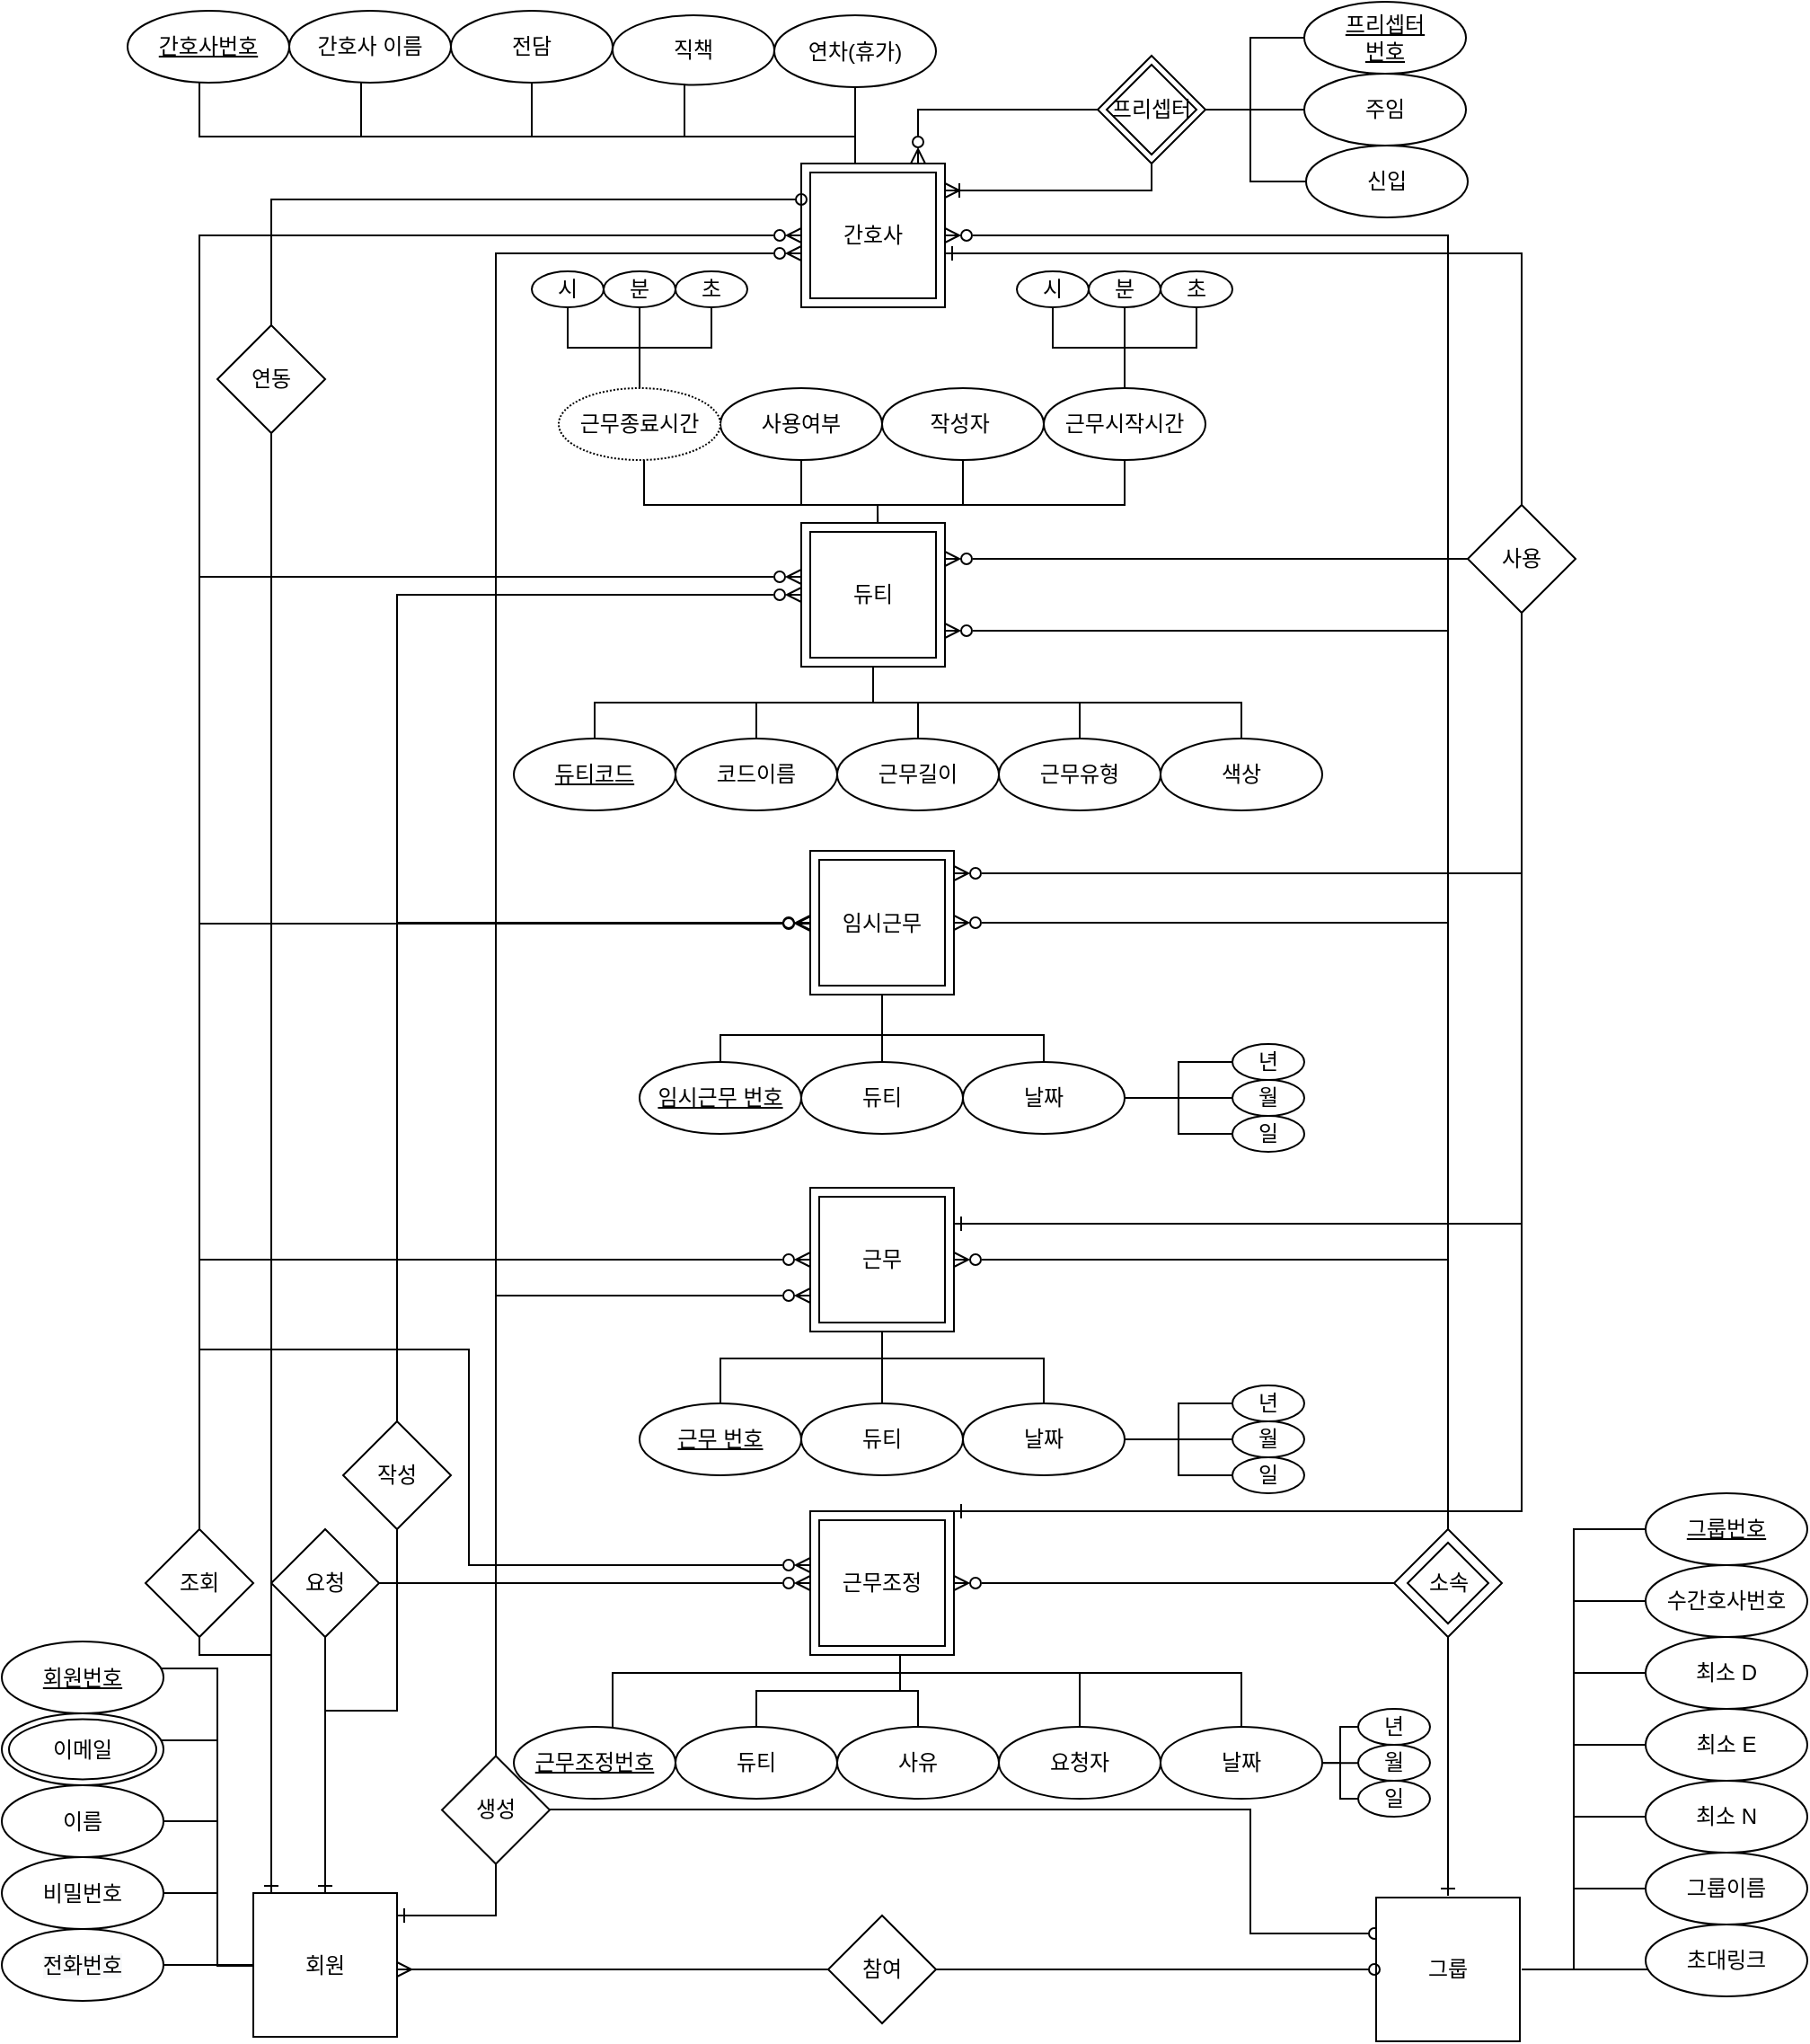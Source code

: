<mxfile version="17.5.0" type="github">
  <diagram id="4EpchtD3IDfHmD8kFyGa" name="Page-1">
    <mxGraphModel dx="3367" dy="957" grid="0" gridSize="10" guides="1" tooltips="1" connect="1" arrows="1" fold="1" page="0" pageScale="1" pageWidth="827" pageHeight="1169" math="0" shadow="0">
      <root>
        <mxCell id="0" />
        <mxCell id="1" parent="0" />
        <mxCell id="8fKw8b_0YmTUgYmf6SGM-448" style="edgeStyle=orthogonalEdgeStyle;rounded=0;orthogonalLoop=1;jettySize=auto;html=1;startArrow=ERmany;startFill=0;endArrow=none;endFill=0;" parent="1" source="8fKw8b_0YmTUgYmf6SGM-443" target="8fKw8b_0YmTUgYmf6SGM-446" edge="1">
          <mxGeometry relative="1" as="geometry">
            <Array as="points">
              <mxPoint x="-1755" y="765" />
              <mxPoint x="-1755" y="765" />
            </Array>
          </mxGeometry>
        </mxCell>
        <mxCell id="8fKw8b_0YmTUgYmf6SGM-471" style="edgeStyle=orthogonalEdgeStyle;rounded=0;orthogonalLoop=1;jettySize=auto;html=1;startArrow=ERone;startFill=0;endArrow=none;endFill=0;" parent="1" source="8fKw8b_0YmTUgYmf6SGM-443" target="8fKw8b_0YmTUgYmf6SGM-470" edge="1">
          <mxGeometry relative="1" as="geometry">
            <Array as="points">
              <mxPoint x="-1835" y="735" />
            </Array>
          </mxGeometry>
        </mxCell>
        <mxCell id="8fKw8b_0YmTUgYmf6SGM-474" style="edgeStyle=orthogonalEdgeStyle;rounded=0;orthogonalLoop=1;jettySize=auto;html=1;startArrow=ERone;startFill=0;endArrow=none;endFill=0;" parent="1" source="8fKw8b_0YmTUgYmf6SGM-443" target="8fKw8b_0YmTUgYmf6SGM-473" edge="1">
          <mxGeometry relative="1" as="geometry">
            <mxPoint x="-1920" y="577.5" as="targetPoint" />
            <Array as="points" />
          </mxGeometry>
        </mxCell>
        <mxCell id="lUKdzlRTJb9LwowAkQrS-51" style="edgeStyle=orthogonalEdgeStyle;rounded=0;orthogonalLoop=1;jettySize=auto;html=1;startArrow=ERone;startFill=0;endArrow=none;endFill=0;" parent="1" source="8fKw8b_0YmTUgYmf6SGM-443" target="lUKdzlRTJb9LwowAkQrS-52" edge="1">
          <mxGeometry relative="1" as="geometry">
            <mxPoint x="-1950" y="-204.857" as="targetPoint" />
            <Array as="points">
              <mxPoint x="-1960" y="-80" />
            </Array>
          </mxGeometry>
        </mxCell>
        <mxCell id="ZpLJ7dDokhhiZ4Q-hTu--1" style="edgeStyle=orthogonalEdgeStyle;rounded=0;orthogonalLoop=1;jettySize=auto;html=1;endArrow=none;endFill=0;startArrow=ERone;startFill=0;" parent="1" source="8fKw8b_0YmTUgYmf6SGM-443" target="ZpLJ7dDokhhiZ4Q-hTu--2" edge="1">
          <mxGeometry relative="1" as="geometry">
            <mxPoint x="-1850" y="420" as="targetPoint" />
            <Array as="points">
              <mxPoint x="-1960" y="590" />
              <mxPoint x="-2000" y="590" />
            </Array>
          </mxGeometry>
        </mxCell>
        <mxCell id="8fKw8b_0YmTUgYmf6SGM-443" value="회원" style="whiteSpace=wrap;html=1;aspect=fixed;" parent="1" vertex="1">
          <mxGeometry x="-1970" y="722.5" width="80" height="80" as="geometry" />
        </mxCell>
        <mxCell id="8fKw8b_0YmTUgYmf6SGM-481" style="edgeStyle=orthogonalEdgeStyle;rounded=0;orthogonalLoop=1;jettySize=auto;html=1;startArrow=oval;startFill=0;endArrow=none;endFill=0;" parent="1" source="8fKw8b_0YmTUgYmf6SGM-444" target="8fKw8b_0YmTUgYmf6SGM-470" edge="1">
          <mxGeometry relative="1" as="geometry">
            <Array as="points">
              <mxPoint x="-1415" y="745" />
              <mxPoint x="-1415" y="676" />
            </Array>
          </mxGeometry>
        </mxCell>
        <mxCell id="8fKw8b_0YmTUgYmf6SGM-444" value="그룹" style="whiteSpace=wrap;html=1;aspect=fixed;perimeterSpacing=1;gradientColor=none;" parent="1" vertex="1">
          <mxGeometry x="-1345" y="725" width="80" height="80" as="geometry" />
        </mxCell>
        <mxCell id="8fKw8b_0YmTUgYmf6SGM-450" style="edgeStyle=orthogonalEdgeStyle;rounded=0;orthogonalLoop=1;jettySize=auto;html=1;startArrow=none;startFill=0;endArrow=oval;endFill=0;" parent="1" source="8fKw8b_0YmTUgYmf6SGM-446" target="8fKw8b_0YmTUgYmf6SGM-444" edge="1">
          <mxGeometry relative="1" as="geometry" />
        </mxCell>
        <mxCell id="8fKw8b_0YmTUgYmf6SGM-446" value="참여" style="rhombus;whiteSpace=wrap;html=1;" parent="1" vertex="1">
          <mxGeometry x="-1650" y="735" width="60" height="60" as="geometry" />
        </mxCell>
        <mxCell id="8fKw8b_0YmTUgYmf6SGM-462" style="edgeStyle=orthogonalEdgeStyle;rounded=0;orthogonalLoop=1;jettySize=auto;html=1;startArrow=none;startFill=0;endArrow=ERone;endFill=0;" parent="1" source="8fKw8b_0YmTUgYmf6SGM-451" target="8fKw8b_0YmTUgYmf6SGM-444" edge="1">
          <mxGeometry relative="1" as="geometry" />
        </mxCell>
        <mxCell id="8fKw8b_0YmTUgYmf6SGM-451" value="" style="rhombus;whiteSpace=wrap;html=1;" parent="1" vertex="1">
          <mxGeometry x="-1335" y="520" width="60" height="60" as="geometry" />
        </mxCell>
        <mxCell id="8fKw8b_0YmTUgYmf6SGM-457" style="edgeStyle=orthogonalEdgeStyle;rounded=0;orthogonalLoop=1;jettySize=auto;html=1;startArrow=ERzeroToMany;startFill=0;endArrow=none;endFill=0;" parent="1" source="8fKw8b_0YmTUgYmf6SGM-452" target="8fKw8b_0YmTUgYmf6SGM-451" edge="1">
          <mxGeometry relative="1" as="geometry">
            <mxPoint x="-1405.053" y="500.023" as="targetPoint" />
          </mxGeometry>
        </mxCell>
        <mxCell id="8fKw8b_0YmTUgYmf6SGM-480" style="edgeStyle=orthogonalEdgeStyle;rounded=0;orthogonalLoop=1;jettySize=auto;html=1;startArrow=ERzeroToMany;startFill=0;endArrow=none;endFill=0;" parent="1" source="8fKw8b_0YmTUgYmf6SGM-452" target="8fKw8b_0YmTUgYmf6SGM-463" edge="1">
          <mxGeometry relative="1" as="geometry" />
        </mxCell>
        <mxCell id="8fKw8b_0YmTUgYmf6SGM-541" style="edgeStyle=orthogonalEdgeStyle;rounded=0;orthogonalLoop=1;jettySize=auto;html=1;startArrow=none;startFill=0;endArrow=none;endFill=0;" parent="1" source="8fKw8b_0YmTUgYmf6SGM-452" target="8fKw8b_0YmTUgYmf6SGM-529" edge="1">
          <mxGeometry relative="1" as="geometry">
            <Array as="points">
              <mxPoint x="-1620" y="245" />
              <mxPoint x="-1710" y="245" />
            </Array>
          </mxGeometry>
        </mxCell>
        <mxCell id="8fKw8b_0YmTUgYmf6SGM-542" style="edgeStyle=orthogonalEdgeStyle;rounded=0;orthogonalLoop=1;jettySize=auto;html=1;startArrow=none;startFill=0;endArrow=none;endFill=0;" parent="1" source="8fKw8b_0YmTUgYmf6SGM-452" target="8fKw8b_0YmTUgYmf6SGM-533" edge="1">
          <mxGeometry relative="1" as="geometry">
            <Array as="points">
              <mxPoint x="-1620" y="245" />
              <mxPoint x="-1530" y="245" />
            </Array>
          </mxGeometry>
        </mxCell>
        <mxCell id="8fKw8b_0YmTUgYmf6SGM-452" value="" style="whiteSpace=wrap;html=1;aspect=fixed;perimeterSpacing=0;" parent="1" vertex="1">
          <mxGeometry x="-1660" y="142.5" width="80" height="80" as="geometry" />
        </mxCell>
        <mxCell id="8fKw8b_0YmTUgYmf6SGM-458" style="edgeStyle=orthogonalEdgeStyle;rounded=0;orthogonalLoop=1;jettySize=auto;html=1;startArrow=ERzeroToMany;startFill=0;endArrow=none;endFill=0;" parent="1" source="8fKw8b_0YmTUgYmf6SGM-453" target="8fKw8b_0YmTUgYmf6SGM-451" edge="1">
          <mxGeometry relative="1" as="geometry">
            <mxPoint x="-1405.053" y="500.023" as="targetPoint" />
          </mxGeometry>
        </mxCell>
        <mxCell id="8fKw8b_0YmTUgYmf6SGM-479" style="edgeStyle=orthogonalEdgeStyle;rounded=0;orthogonalLoop=1;jettySize=auto;html=1;startArrow=ERzeroToMany;startFill=0;endArrow=none;endFill=0;" parent="1" source="8fKw8b_0YmTUgYmf6SGM-453" target="8fKw8b_0YmTUgYmf6SGM-470" edge="1">
          <mxGeometry relative="1" as="geometry">
            <Array as="points">
              <mxPoint x="-1835" y="390" />
            </Array>
          </mxGeometry>
        </mxCell>
        <mxCell id="8fKw8b_0YmTUgYmf6SGM-527" style="edgeStyle=orthogonalEdgeStyle;rounded=0;orthogonalLoop=1;jettySize=auto;html=1;startArrow=none;startFill=0;endArrow=none;endFill=0;" parent="1" source="8fKw8b_0YmTUgYmf6SGM-453" target="8fKw8b_0YmTUgYmf6SGM-517" edge="1">
          <mxGeometry relative="1" as="geometry">
            <Array as="points">
              <mxPoint x="-1620" y="425" />
              <mxPoint x="-1710" y="425" />
            </Array>
          </mxGeometry>
        </mxCell>
        <mxCell id="8fKw8b_0YmTUgYmf6SGM-528" style="edgeStyle=orthogonalEdgeStyle;rounded=0;orthogonalLoop=1;jettySize=auto;html=1;startArrow=none;startFill=0;endArrow=none;endFill=0;" parent="1" source="8fKw8b_0YmTUgYmf6SGM-453" target="8fKw8b_0YmTUgYmf6SGM-522" edge="1">
          <mxGeometry relative="1" as="geometry">
            <Array as="points">
              <mxPoint x="-1620" y="425" />
              <mxPoint x="-1530" y="425" />
            </Array>
          </mxGeometry>
        </mxCell>
        <mxCell id="8fKw8b_0YmTUgYmf6SGM-453" value="" style="whiteSpace=wrap;html=1;aspect=fixed;" parent="1" vertex="1">
          <mxGeometry x="-1660" y="330" width="80" height="80" as="geometry" />
        </mxCell>
        <mxCell id="8fKw8b_0YmTUgYmf6SGM-476" style="edgeStyle=orthogonalEdgeStyle;rounded=0;orthogonalLoop=1;jettySize=auto;html=1;startArrow=ERzeroToMany;startFill=0;endArrow=none;endFill=0;" parent="1" source="8fKw8b_0YmTUgYmf6SGM-636" target="8fKw8b_0YmTUgYmf6SGM-463" edge="1">
          <mxGeometry relative="1" as="geometry">
            <mxPoint x="-1660" as="sourcePoint" />
            <Array as="points">
              <mxPoint x="-1890" />
            </Array>
          </mxGeometry>
        </mxCell>
        <mxCell id="8fKw8b_0YmTUgYmf6SGM-460" style="edgeStyle=orthogonalEdgeStyle;rounded=0;orthogonalLoop=1;jettySize=auto;html=1;startArrow=ERzeroToMany;startFill=0;endArrow=none;endFill=0;" parent="1" source="8fKw8b_0YmTUgYmf6SGM-623" target="8fKw8b_0YmTUgYmf6SGM-451" edge="1">
          <mxGeometry relative="1" as="geometry">
            <mxPoint x="-1580" y="550" as="sourcePoint" />
            <Array as="points">
              <mxPoint x="-1525" y="550" />
              <mxPoint x="-1525" y="550" />
            </Array>
          </mxGeometry>
        </mxCell>
        <mxCell id="8fKw8b_0YmTUgYmf6SGM-464" style="edgeStyle=orthogonalEdgeStyle;rounded=0;orthogonalLoop=1;jettySize=auto;html=1;startArrow=ERzeroToMany;startFill=0;endArrow=none;endFill=0;" parent="1" source="8fKw8b_0YmTUgYmf6SGM-623" target="8fKw8b_0YmTUgYmf6SGM-473" edge="1">
          <mxGeometry relative="1" as="geometry">
            <mxPoint x="-1660" y="550" as="sourcePoint" />
            <Array as="points" />
          </mxGeometry>
        </mxCell>
        <mxCell id="8fKw8b_0YmTUgYmf6SGM-461" style="edgeStyle=orthogonalEdgeStyle;rounded=0;orthogonalLoop=1;jettySize=auto;html=1;startArrow=ERzeroToMany;startFill=0;endArrow=none;endFill=0;" parent="1" source="8fKw8b_0YmTUgYmf6SGM-612" target="8fKw8b_0YmTUgYmf6SGM-451" edge="1">
          <mxGeometry relative="1" as="geometry">
            <mxPoint x="-1585" y="-185" as="sourcePoint" />
            <mxPoint x="-1405.053" y="500.023" as="targetPoint" />
          </mxGeometry>
        </mxCell>
        <mxCell id="8fKw8b_0YmTUgYmf6SGM-472" style="edgeStyle=orthogonalEdgeStyle;rounded=0;orthogonalLoop=1;jettySize=auto;html=1;startArrow=ERzeroToMany;startFill=0;endArrow=none;endFill=0;" parent="1" source="8fKw8b_0YmTUgYmf6SGM-612" target="8fKw8b_0YmTUgYmf6SGM-470" edge="1">
          <mxGeometry relative="1" as="geometry">
            <mxPoint x="-1665" y="-185" as="sourcePoint" />
            <Array as="points">
              <mxPoint x="-1835" y="-190" />
            </Array>
          </mxGeometry>
        </mxCell>
        <mxCell id="8fKw8b_0YmTUgYmf6SGM-465" style="edgeStyle=orthogonalEdgeStyle;rounded=0;orthogonalLoop=1;jettySize=auto;html=1;startArrow=none;startFill=0;endArrow=ERone;endFill=0;" parent="1" source="8fKw8b_0YmTUgYmf6SGM-463" target="8fKw8b_0YmTUgYmf6SGM-443" edge="1">
          <mxGeometry relative="1" as="geometry">
            <Array as="points">
              <mxPoint x="-1890" y="621" />
              <mxPoint x="-1930" y="621" />
            </Array>
          </mxGeometry>
        </mxCell>
        <mxCell id="8fKw8b_0YmTUgYmf6SGM-463" value="작성" style="rhombus;whiteSpace=wrap;html=1;" parent="1" vertex="1">
          <mxGeometry x="-1920" y="460" width="60" height="60" as="geometry" />
        </mxCell>
        <mxCell id="8fKw8b_0YmTUgYmf6SGM-470" value="생성" style="rhombus;whiteSpace=wrap;html=1;" parent="1" vertex="1">
          <mxGeometry x="-1865" y="646.25" width="60" height="60" as="geometry" />
        </mxCell>
        <mxCell id="8fKw8b_0YmTUgYmf6SGM-473" value="요청" style="rhombus;whiteSpace=wrap;html=1;" parent="1" vertex="1">
          <mxGeometry x="-1960" y="520" width="60" height="60" as="geometry" />
        </mxCell>
        <mxCell id="8fKw8b_0YmTUgYmf6SGM-489" style="edgeStyle=orthogonalEdgeStyle;rounded=0;orthogonalLoop=1;jettySize=auto;html=1;startArrow=none;startFill=0;endArrow=none;endFill=0;" parent="1" source="8fKw8b_0YmTUgYmf6SGM-482" target="8fKw8b_0YmTUgYmf6SGM-444" edge="1">
          <mxGeometry relative="1" as="geometry">
            <Array as="points">
              <mxPoint x="-1235" y="520" />
              <mxPoint x="-1235" y="765" />
            </Array>
          </mxGeometry>
        </mxCell>
        <mxCell id="8fKw8b_0YmTUgYmf6SGM-482" value="&lt;u&gt;그룹번호&lt;/u&gt;" style="ellipse;whiteSpace=wrap;html=1;" parent="1" vertex="1">
          <mxGeometry x="-1195" y="500" width="90" height="40" as="geometry" />
        </mxCell>
        <mxCell id="8fKw8b_0YmTUgYmf6SGM-490" style="edgeStyle=orthogonalEdgeStyle;rounded=0;orthogonalLoop=1;jettySize=auto;html=1;startArrow=none;startFill=0;endArrow=none;endFill=0;" parent="1" source="8fKw8b_0YmTUgYmf6SGM-483" target="8fKw8b_0YmTUgYmf6SGM-444" edge="1">
          <mxGeometry relative="1" as="geometry">
            <Array as="points">
              <mxPoint x="-1235" y="560" />
              <mxPoint x="-1235" y="765" />
            </Array>
          </mxGeometry>
        </mxCell>
        <mxCell id="8fKw8b_0YmTUgYmf6SGM-483" value="수간호사번호" style="ellipse;whiteSpace=wrap;html=1;" parent="1" vertex="1">
          <mxGeometry x="-1195" y="540" width="90" height="40" as="geometry" />
        </mxCell>
        <mxCell id="8fKw8b_0YmTUgYmf6SGM-491" style="edgeStyle=orthogonalEdgeStyle;rounded=0;orthogonalLoop=1;jettySize=auto;html=1;startArrow=none;startFill=0;endArrow=none;endFill=0;" parent="1" source="8fKw8b_0YmTUgYmf6SGM-484" target="8fKw8b_0YmTUgYmf6SGM-444" edge="1">
          <mxGeometry relative="1" as="geometry">
            <Array as="points">
              <mxPoint x="-1235" y="600" />
              <mxPoint x="-1235" y="765" />
            </Array>
          </mxGeometry>
        </mxCell>
        <mxCell id="8fKw8b_0YmTUgYmf6SGM-484" value="최소 D" style="ellipse;whiteSpace=wrap;html=1;" parent="1" vertex="1">
          <mxGeometry x="-1195" y="580" width="90" height="40" as="geometry" />
        </mxCell>
        <mxCell id="8fKw8b_0YmTUgYmf6SGM-492" style="edgeStyle=orthogonalEdgeStyle;rounded=0;orthogonalLoop=1;jettySize=auto;html=1;startArrow=none;startFill=0;endArrow=none;endFill=0;" parent="1" source="8fKw8b_0YmTUgYmf6SGM-485" target="8fKw8b_0YmTUgYmf6SGM-444" edge="1">
          <mxGeometry relative="1" as="geometry">
            <Array as="points">
              <mxPoint x="-1235" y="640" />
              <mxPoint x="-1235" y="765" />
            </Array>
          </mxGeometry>
        </mxCell>
        <mxCell id="8fKw8b_0YmTUgYmf6SGM-485" value="최소 E" style="ellipse;whiteSpace=wrap;html=1;" parent="1" vertex="1">
          <mxGeometry x="-1195" y="620" width="90" height="40" as="geometry" />
        </mxCell>
        <mxCell id="8fKw8b_0YmTUgYmf6SGM-493" style="edgeStyle=orthogonalEdgeStyle;rounded=0;orthogonalLoop=1;jettySize=auto;html=1;startArrow=none;startFill=0;endArrow=none;endFill=0;" parent="1" source="8fKw8b_0YmTUgYmf6SGM-486" target="8fKw8b_0YmTUgYmf6SGM-444" edge="1">
          <mxGeometry relative="1" as="geometry">
            <Array as="points">
              <mxPoint x="-1235" y="680" />
              <mxPoint x="-1235" y="765" />
            </Array>
          </mxGeometry>
        </mxCell>
        <mxCell id="8fKw8b_0YmTUgYmf6SGM-486" value="최소 N" style="ellipse;whiteSpace=wrap;html=1;" parent="1" vertex="1">
          <mxGeometry x="-1195" y="660" width="90" height="40" as="geometry" />
        </mxCell>
        <mxCell id="8fKw8b_0YmTUgYmf6SGM-494" style="edgeStyle=orthogonalEdgeStyle;rounded=0;orthogonalLoop=1;jettySize=auto;html=1;startArrow=none;startFill=0;endArrow=none;endFill=0;" parent="1" source="8fKw8b_0YmTUgYmf6SGM-487" target="8fKw8b_0YmTUgYmf6SGM-444" edge="1">
          <mxGeometry relative="1" as="geometry">
            <Array as="points">
              <mxPoint x="-1235" y="720" />
              <mxPoint x="-1235" y="765" />
            </Array>
          </mxGeometry>
        </mxCell>
        <mxCell id="8fKw8b_0YmTUgYmf6SGM-487" value="그룹이름" style="ellipse;whiteSpace=wrap;html=1;" parent="1" vertex="1">
          <mxGeometry x="-1195" y="700" width="90" height="40" as="geometry" />
        </mxCell>
        <mxCell id="8fKw8b_0YmTUgYmf6SGM-495" style="edgeStyle=orthogonalEdgeStyle;rounded=0;orthogonalLoop=1;jettySize=auto;html=1;startArrow=none;startFill=0;endArrow=none;endFill=0;" parent="1" source="8fKw8b_0YmTUgYmf6SGM-488" target="8fKw8b_0YmTUgYmf6SGM-444" edge="1">
          <mxGeometry relative="1" as="geometry">
            <mxPoint x="-1305" y="805" as="targetPoint" />
            <Array as="points">
              <mxPoint x="-1205" y="765" />
              <mxPoint x="-1205" y="765" />
            </Array>
          </mxGeometry>
        </mxCell>
        <mxCell id="8fKw8b_0YmTUgYmf6SGM-488" value="초대링크" style="ellipse;whiteSpace=wrap;html=1;" parent="1" vertex="1">
          <mxGeometry x="-1195" y="740" width="90" height="40" as="geometry" />
        </mxCell>
        <mxCell id="8fKw8b_0YmTUgYmf6SGM-505" style="edgeStyle=orthogonalEdgeStyle;rounded=0;orthogonalLoop=1;jettySize=auto;html=1;startArrow=none;startFill=0;endArrow=none;endFill=0;" parent="1" source="8fKw8b_0YmTUgYmf6SGM-496" target="8fKw8b_0YmTUgYmf6SGM-443" edge="1">
          <mxGeometry relative="1" as="geometry">
            <Array as="points">
              <mxPoint x="-1990" y="723" />
              <mxPoint x="-1990" y="763" />
            </Array>
          </mxGeometry>
        </mxCell>
        <mxCell id="8fKw8b_0YmTUgYmf6SGM-496" value="비밀번호" style="ellipse;whiteSpace=wrap;html=1;" parent="1" vertex="1">
          <mxGeometry x="-2110" y="702.5" width="90" height="40" as="geometry" />
        </mxCell>
        <mxCell id="8fKw8b_0YmTUgYmf6SGM-506" style="edgeStyle=orthogonalEdgeStyle;rounded=0;orthogonalLoop=1;jettySize=auto;html=1;startArrow=none;startFill=0;endArrow=none;endFill=0;" parent="1" source="8fKw8b_0YmTUgYmf6SGM-497" target="8fKw8b_0YmTUgYmf6SGM-443" edge="1">
          <mxGeometry relative="1" as="geometry" />
        </mxCell>
        <mxCell id="8fKw8b_0YmTUgYmf6SGM-497" value="&#xa;&#xa;&lt;span style=&quot;color: rgb(0, 0, 0); font-family: helvetica; font-size: 12px; font-style: normal; font-weight: 400; letter-spacing: normal; text-align: center; text-indent: 0px; text-transform: none; word-spacing: 0px; background-color: rgb(248, 249, 250); display: inline; float: none;&quot;&gt;전화번호&lt;/span&gt;&#xa;&#xa;" style="ellipse;whiteSpace=wrap;html=1;perimeterSpacing=0;" parent="1" vertex="1">
          <mxGeometry x="-2110" y="742.5" width="90" height="40" as="geometry" />
        </mxCell>
        <mxCell id="8fKw8b_0YmTUgYmf6SGM-503" style="edgeStyle=orthogonalEdgeStyle;rounded=0;orthogonalLoop=1;jettySize=auto;html=1;startArrow=none;startFill=0;endArrow=none;endFill=0;" parent="1" source="8fKw8b_0YmTUgYmf6SGM-498" target="8fKw8b_0YmTUgYmf6SGM-443" edge="1">
          <mxGeometry relative="1" as="geometry">
            <Array as="points">
              <mxPoint x="-1990" y="637.5" />
              <mxPoint x="-1990" y="762.5" />
            </Array>
          </mxGeometry>
        </mxCell>
        <mxCell id="8fKw8b_0YmTUgYmf6SGM-498" value="" style="ellipse;whiteSpace=wrap;html=1;" parent="1" vertex="1">
          <mxGeometry x="-2110" y="622.5" width="90" height="40" as="geometry" />
        </mxCell>
        <mxCell id="8fKw8b_0YmTUgYmf6SGM-673" style="edgeStyle=orthogonalEdgeStyle;rounded=0;orthogonalLoop=1;jettySize=auto;html=1;startArrow=none;startFill=0;endArrow=none;endFill=0;" parent="1" source="8fKw8b_0YmTUgYmf6SGM-499" target="8fKw8b_0YmTUgYmf6SGM-443" edge="1">
          <mxGeometry relative="1" as="geometry">
            <Array as="points">
              <mxPoint x="-1990" y="682.5" />
              <mxPoint x="-1990" y="762.5" />
            </Array>
          </mxGeometry>
        </mxCell>
        <mxCell id="8fKw8b_0YmTUgYmf6SGM-499" value="이름" style="ellipse;whiteSpace=wrap;html=1;" parent="1" vertex="1">
          <mxGeometry x="-2110" y="662.5" width="90" height="40" as="geometry" />
        </mxCell>
        <mxCell id="8fKw8b_0YmTUgYmf6SGM-504" style="edgeStyle=orthogonalEdgeStyle;rounded=0;orthogonalLoop=1;jettySize=auto;html=1;startArrow=none;startFill=0;endArrow=none;endFill=0;" parent="1" source="8fKw8b_0YmTUgYmf6SGM-500" target="8fKw8b_0YmTUgYmf6SGM-443" edge="1">
          <mxGeometry relative="1" as="geometry">
            <Array as="points">
              <mxPoint x="-1990" y="597.5" />
              <mxPoint x="-1990" y="762.5" />
            </Array>
          </mxGeometry>
        </mxCell>
        <mxCell id="8fKw8b_0YmTUgYmf6SGM-500" value="&lt;u&gt;회원번호&lt;/u&gt;" style="ellipse;whiteSpace=wrap;html=1;" parent="1" vertex="1">
          <mxGeometry x="-2110" y="582.5" width="90" height="40" as="geometry" />
        </mxCell>
        <mxCell id="8fKw8b_0YmTUgYmf6SGM-517" value="&lt;u&gt;근무 번호&lt;/u&gt;" style="ellipse;whiteSpace=wrap;html=1;" parent="1" vertex="1">
          <mxGeometry x="-1755" y="450" width="90" height="40" as="geometry" />
        </mxCell>
        <mxCell id="8fKw8b_0YmTUgYmf6SGM-519" style="edgeStyle=orthogonalEdgeStyle;rounded=0;orthogonalLoop=1;jettySize=auto;html=1;startArrow=none;startFill=0;endArrow=none;endFill=0;" parent="1" source="8fKw8b_0YmTUgYmf6SGM-522" target="8fKw8b_0YmTUgYmf6SGM-524" edge="1">
          <mxGeometry relative="1" as="geometry" />
        </mxCell>
        <mxCell id="8fKw8b_0YmTUgYmf6SGM-520" style="edgeStyle=orthogonalEdgeStyle;rounded=0;orthogonalLoop=1;jettySize=auto;html=1;startArrow=none;startFill=0;endArrow=none;endFill=0;" parent="1" source="8fKw8b_0YmTUgYmf6SGM-522" target="8fKw8b_0YmTUgYmf6SGM-525" edge="1">
          <mxGeometry relative="1" as="geometry" />
        </mxCell>
        <mxCell id="8fKw8b_0YmTUgYmf6SGM-521" style="edgeStyle=orthogonalEdgeStyle;rounded=0;orthogonalLoop=1;jettySize=auto;html=1;startArrow=none;startFill=0;endArrow=none;endFill=0;" parent="1" source="8fKw8b_0YmTUgYmf6SGM-522" target="8fKw8b_0YmTUgYmf6SGM-523" edge="1">
          <mxGeometry relative="1" as="geometry" />
        </mxCell>
        <mxCell id="8fKw8b_0YmTUgYmf6SGM-522" value="날짜" style="ellipse;whiteSpace=wrap;html=1;" parent="1" vertex="1">
          <mxGeometry x="-1575" y="450" width="90" height="40" as="geometry" />
        </mxCell>
        <mxCell id="8fKw8b_0YmTUgYmf6SGM-523" value="일" style="ellipse;whiteSpace=wrap;html=1;" parent="1" vertex="1">
          <mxGeometry x="-1425" y="480" width="40" height="20" as="geometry" />
        </mxCell>
        <mxCell id="8fKw8b_0YmTUgYmf6SGM-524" value="월" style="ellipse;whiteSpace=wrap;html=1;" parent="1" vertex="1">
          <mxGeometry x="-1425" y="460" width="40" height="20" as="geometry" />
        </mxCell>
        <mxCell id="8fKw8b_0YmTUgYmf6SGM-525" value="년" style="ellipse;whiteSpace=wrap;html=1;" parent="1" vertex="1">
          <mxGeometry x="-1425" y="440" width="40" height="20" as="geometry" />
        </mxCell>
        <mxCell id="8fKw8b_0YmTUgYmf6SGM-529" value="&lt;u&gt;임시근무 번호&lt;/u&gt;" style="ellipse;whiteSpace=wrap;html=1;" parent="1" vertex="1">
          <mxGeometry x="-1755" y="260" width="90" height="40" as="geometry" />
        </mxCell>
        <mxCell id="8fKw8b_0YmTUgYmf6SGM-532" style="edgeStyle=orthogonalEdgeStyle;rounded=0;orthogonalLoop=1;jettySize=auto;html=1;startArrow=none;startFill=0;endArrow=none;endFill=0;" parent="1" source="8fKw8b_0YmTUgYmf6SGM-533" target="8fKw8b_0YmTUgYmf6SGM-537" edge="1">
          <mxGeometry relative="1" as="geometry" />
        </mxCell>
        <mxCell id="8fKw8b_0YmTUgYmf6SGM-533" value="날짜" style="ellipse;whiteSpace=wrap;html=1;" parent="1" vertex="1">
          <mxGeometry x="-1575" y="260" width="90" height="40" as="geometry" />
        </mxCell>
        <mxCell id="8fKw8b_0YmTUgYmf6SGM-534" value="일" style="ellipse;whiteSpace=wrap;html=1;" parent="1" vertex="1">
          <mxGeometry x="-1425" y="290" width="40" height="20" as="geometry" />
        </mxCell>
        <mxCell id="8fKw8b_0YmTUgYmf6SGM-535" style="edgeStyle=orthogonalEdgeStyle;rounded=0;orthogonalLoop=1;jettySize=auto;html=1;startArrow=none;startFill=0;endArrow=none;endFill=0;" parent="1" source="8fKw8b_0YmTUgYmf6SGM-534" target="8fKw8b_0YmTUgYmf6SGM-533" edge="1">
          <mxGeometry relative="1" as="geometry">
            <mxPoint x="-1530" y="300" as="targetPoint" />
          </mxGeometry>
        </mxCell>
        <mxCell id="8fKw8b_0YmTUgYmf6SGM-537" value="년" style="ellipse;whiteSpace=wrap;html=1;" parent="1" vertex="1">
          <mxGeometry x="-1425" y="249.97" width="40" height="20" as="geometry" />
        </mxCell>
        <mxCell id="8fKw8b_0YmTUgYmf6SGM-536" value="월" style="ellipse;whiteSpace=wrap;html=1;" parent="1" vertex="1">
          <mxGeometry x="-1425" y="269.97" width="40" height="20" as="geometry" />
        </mxCell>
        <mxCell id="8fKw8b_0YmTUgYmf6SGM-538" value="" style="edgeStyle=orthogonalEdgeStyle;rounded=0;orthogonalLoop=1;jettySize=auto;html=1;startArrow=none;startFill=0;endArrow=none;endFill=0;" parent="1" source="8fKw8b_0YmTUgYmf6SGM-533" target="8fKw8b_0YmTUgYmf6SGM-536" edge="1">
          <mxGeometry relative="1" as="geometry">
            <mxPoint x="-1370" y="330" as="targetPoint" />
            <mxPoint x="-1485" y="280" as="sourcePoint" />
          </mxGeometry>
        </mxCell>
        <mxCell id="8fKw8b_0YmTUgYmf6SGM-681" style="edgeStyle=orthogonalEdgeStyle;rounded=0;orthogonalLoop=1;jettySize=auto;html=1;startArrow=ERoneToMany;startFill=0;endArrow=none;endFill=0;" parent="1" source="8fKw8b_0YmTUgYmf6SGM-612" target="8fKw8b_0YmTUgYmf6SGM-680" edge="1">
          <mxGeometry relative="1" as="geometry">
            <Array as="points">
              <mxPoint x="-1470" y="-225" />
            </Array>
          </mxGeometry>
        </mxCell>
        <mxCell id="lUKdzlRTJb9LwowAkQrS-15" style="edgeStyle=orthogonalEdgeStyle;rounded=0;orthogonalLoop=1;jettySize=auto;html=1;startArrow=ERone;startFill=0;endArrow=none;endFill=0;" parent="1" source="8fKw8b_0YmTUgYmf6SGM-612" target="lUKdzlRTJb9LwowAkQrS-4" edge="1">
          <mxGeometry relative="1" as="geometry">
            <Array as="points">
              <mxPoint x="-1264" y="-190" />
            </Array>
          </mxGeometry>
        </mxCell>
        <mxCell id="8fKw8b_0YmTUgYmf6SGM-612" value="" style="whiteSpace=wrap;html=1;aspect=fixed;gradientColor=#ffffff;gradientDirection=south;strokeColor=default;rounded=0;" parent="1" vertex="1">
          <mxGeometry x="-1665" y="-240" width="80" height="80" as="geometry" />
        </mxCell>
        <mxCell id="8fKw8b_0YmTUgYmf6SGM-679" style="edgeStyle=orthogonalEdgeStyle;rounded=0;orthogonalLoop=1;jettySize=auto;html=1;startArrow=none;startFill=0;endArrow=none;endFill=0;" parent="1" source="8fKw8b_0YmTUgYmf6SGM-613" target="8fKw8b_0YmTUgYmf6SGM-612" edge="1">
          <mxGeometry relative="1" as="geometry">
            <mxPoint x="-1820" y="-230" as="targetPoint" />
            <Array as="points">
              <mxPoint x="-2000" y="-255" />
              <mxPoint x="-1635" y="-255" />
            </Array>
          </mxGeometry>
        </mxCell>
        <mxCell id="8fKw8b_0YmTUgYmf6SGM-613" value="&lt;u&gt;간호사번호&lt;/u&gt;" style="ellipse;whiteSpace=wrap;html=1;" parent="1" vertex="1">
          <mxGeometry x="-2040" y="-325" width="90" height="40" as="geometry" />
        </mxCell>
        <mxCell id="8fKw8b_0YmTUgYmf6SGM-678" style="edgeStyle=orthogonalEdgeStyle;rounded=0;orthogonalLoop=1;jettySize=auto;html=1;startArrow=none;startFill=0;endArrow=none;endFill=0;" parent="1" source="8fKw8b_0YmTUgYmf6SGM-614" target="8fKw8b_0YmTUgYmf6SGM-612" edge="1">
          <mxGeometry relative="1" as="geometry">
            <mxPoint x="-1820" y="-230" as="targetPoint" />
            <Array as="points">
              <mxPoint x="-1910" y="-255" />
              <mxPoint x="-1635" y="-255" />
            </Array>
          </mxGeometry>
        </mxCell>
        <mxCell id="8fKw8b_0YmTUgYmf6SGM-614" value="간호사 이름" style="ellipse;whiteSpace=wrap;html=1;" parent="1" vertex="1">
          <mxGeometry x="-1950" y="-325" width="90" height="40" as="geometry" />
        </mxCell>
        <mxCell id="8fKw8b_0YmTUgYmf6SGM-675" style="edgeStyle=orthogonalEdgeStyle;rounded=0;orthogonalLoop=1;jettySize=auto;html=1;startArrow=none;startFill=0;endArrow=none;endFill=0;" parent="1" source="8fKw8b_0YmTUgYmf6SGM-615" target="8fKw8b_0YmTUgYmf6SGM-612" edge="1">
          <mxGeometry relative="1" as="geometry">
            <mxPoint x="-1820" y="-230" as="targetPoint" />
            <Array as="points">
              <mxPoint x="-1815" y="-255" />
              <mxPoint x="-1635" y="-255" />
            </Array>
          </mxGeometry>
        </mxCell>
        <mxCell id="8fKw8b_0YmTUgYmf6SGM-615" value="전담" style="ellipse;whiteSpace=wrap;html=1;" parent="1" vertex="1">
          <mxGeometry x="-1860" y="-325" width="90" height="40" as="geometry" />
        </mxCell>
        <mxCell id="8fKw8b_0YmTUgYmf6SGM-676" style="edgeStyle=orthogonalEdgeStyle;rounded=0;orthogonalLoop=1;jettySize=auto;html=1;startArrow=none;startFill=0;endArrow=none;endFill=0;" parent="1" source="8fKw8b_0YmTUgYmf6SGM-616" target="8fKw8b_0YmTUgYmf6SGM-612" edge="1">
          <mxGeometry relative="1" as="geometry">
            <mxPoint x="-1820" y="-230" as="targetPoint" />
            <Array as="points">
              <mxPoint x="-1730" y="-255" />
              <mxPoint x="-1635" y="-255" />
            </Array>
          </mxGeometry>
        </mxCell>
        <mxCell id="8fKw8b_0YmTUgYmf6SGM-616" value="직책" style="ellipse;whiteSpace=wrap;html=1;" parent="1" vertex="1">
          <mxGeometry x="-1770" y="-322.5" width="90" height="38.75" as="geometry" />
        </mxCell>
        <mxCell id="8fKw8b_0YmTUgYmf6SGM-677" style="edgeStyle=orthogonalEdgeStyle;rounded=0;orthogonalLoop=1;jettySize=auto;html=1;startArrow=none;startFill=0;endArrow=none;endFill=0;" parent="1" source="8fKw8b_0YmTUgYmf6SGM-617" target="8fKw8b_0YmTUgYmf6SGM-612" edge="1">
          <mxGeometry relative="1" as="geometry">
            <mxPoint x="-1820" y="-230" as="targetPoint" />
            <Array as="points">
              <mxPoint x="-1635" y="-265" />
              <mxPoint x="-1635" y="-265" />
            </Array>
          </mxGeometry>
        </mxCell>
        <mxCell id="8fKw8b_0YmTUgYmf6SGM-617" value="연차(휴가)" style="ellipse;whiteSpace=wrap;html=1;" parent="1" vertex="1">
          <mxGeometry x="-1680" y="-322.5" width="90" height="40" as="geometry" />
        </mxCell>
        <mxCell id="8fKw8b_0YmTUgYmf6SGM-618" style="edgeStyle=orthogonalEdgeStyle;rounded=0;orthogonalLoop=1;jettySize=auto;html=1;startArrow=none;startFill=0;endArrow=none;endFill=0;" parent="1" source="8fKw8b_0YmTUgYmf6SGM-623" target="8fKw8b_0YmTUgYmf6SGM-624" edge="1">
          <mxGeometry relative="1" as="geometry">
            <Array as="points">
              <mxPoint x="-1610" y="600" />
              <mxPoint x="-1770" y="600" />
            </Array>
          </mxGeometry>
        </mxCell>
        <mxCell id="8fKw8b_0YmTUgYmf6SGM-620" style="edgeStyle=orthogonalEdgeStyle;rounded=0;orthogonalLoop=1;jettySize=auto;html=1;startArrow=none;startFill=0;endArrow=none;endFill=0;" parent="1" source="8fKw8b_0YmTUgYmf6SGM-623" target="8fKw8b_0YmTUgYmf6SGM-626" edge="1">
          <mxGeometry relative="1" as="geometry">
            <Array as="points">
              <mxPoint x="-1610" y="610" />
              <mxPoint x="-1600" y="610" />
            </Array>
          </mxGeometry>
        </mxCell>
        <mxCell id="8fKw8b_0YmTUgYmf6SGM-621" style="edgeStyle=orthogonalEdgeStyle;rounded=0;orthogonalLoop=1;jettySize=auto;html=1;startArrow=none;startFill=0;endArrow=none;endFill=0;" parent="1" source="8fKw8b_0YmTUgYmf6SGM-623" target="8fKw8b_0YmTUgYmf6SGM-629" edge="1">
          <mxGeometry relative="1" as="geometry">
            <Array as="points">
              <mxPoint x="-1610" y="600" />
              <mxPoint x="-1510" y="600" />
            </Array>
          </mxGeometry>
        </mxCell>
        <mxCell id="8fKw8b_0YmTUgYmf6SGM-622" style="edgeStyle=orthogonalEdgeStyle;rounded=0;orthogonalLoop=1;jettySize=auto;html=1;startArrow=none;startFill=0;endArrow=none;endFill=0;" parent="1" source="8fKw8b_0YmTUgYmf6SGM-623" target="8fKw8b_0YmTUgYmf6SGM-628" edge="1">
          <mxGeometry relative="1" as="geometry">
            <Array as="points">
              <mxPoint x="-1610" y="600" />
              <mxPoint x="-1420" y="600" />
            </Array>
          </mxGeometry>
        </mxCell>
        <mxCell id="lUKdzlRTJb9LwowAkQrS-8" style="edgeStyle=orthogonalEdgeStyle;rounded=0;orthogonalLoop=1;jettySize=auto;html=1;startArrow=ERone;startFill=0;endArrow=none;endFill=0;" parent="1" source="8fKw8b_0YmTUgYmf6SGM-623" target="lUKdzlRTJb9LwowAkQrS-4" edge="1">
          <mxGeometry relative="1" as="geometry">
            <Array as="points">
              <mxPoint x="-1264" y="510" />
            </Array>
          </mxGeometry>
        </mxCell>
        <mxCell id="ZpLJ7dDokhhiZ4Q-hTu--6" style="edgeStyle=orthogonalEdgeStyle;rounded=0;orthogonalLoop=1;jettySize=auto;html=1;startArrow=ERzeroToMany;startFill=0;endArrow=none;endFill=0;" parent="1" source="8fKw8b_0YmTUgYmf6SGM-623" target="ZpLJ7dDokhhiZ4Q-hTu--2" edge="1">
          <mxGeometry relative="1" as="geometry">
            <Array as="points">
              <mxPoint x="-1850" y="540" />
              <mxPoint x="-1850" y="420" />
              <mxPoint x="-2000" y="420" />
            </Array>
          </mxGeometry>
        </mxCell>
        <mxCell id="8fKw8b_0YmTUgYmf6SGM-623" value="" style="whiteSpace=wrap;html=1;aspect=fixed;" parent="1" vertex="1">
          <mxGeometry x="-1660" y="510" width="80" height="80" as="geometry" />
        </mxCell>
        <mxCell id="8fKw8b_0YmTUgYmf6SGM-624" value="근무조정번호" style="ellipse;whiteSpace=wrap;html=1;fontStyle=4" parent="1" vertex="1">
          <mxGeometry x="-1825" y="630.01" width="90" height="40" as="geometry" />
        </mxCell>
        <mxCell id="8fKw8b_0YmTUgYmf6SGM-626" value="사유" style="ellipse;whiteSpace=wrap;html=1;" parent="1" vertex="1">
          <mxGeometry x="-1645" y="630.02" width="90" height="40" as="geometry" />
        </mxCell>
        <mxCell id="8fKw8b_0YmTUgYmf6SGM-627" value="" style="edgeStyle=orthogonalEdgeStyle;rounded=0;orthogonalLoop=1;jettySize=auto;html=1;startArrow=none;startFill=0;endArrow=none;endFill=0;" parent="1" source="8fKw8b_0YmTUgYmf6SGM-628" target="8fKw8b_0YmTUgYmf6SGM-635" edge="1">
          <mxGeometry relative="1" as="geometry" />
        </mxCell>
        <mxCell id="8fKw8b_0YmTUgYmf6SGM-628" value="날짜" style="ellipse;whiteSpace=wrap;html=1;" parent="1" vertex="1">
          <mxGeometry x="-1465" y="630.05" width="90" height="40" as="geometry" />
        </mxCell>
        <mxCell id="8fKw8b_0YmTUgYmf6SGM-629" value="요청자" style="ellipse;whiteSpace=wrap;html=1;" parent="1" vertex="1">
          <mxGeometry x="-1555" y="630.02" width="90" height="40" as="geometry" />
        </mxCell>
        <mxCell id="8fKw8b_0YmTUgYmf6SGM-631" style="edgeStyle=orthogonalEdgeStyle;rounded=0;orthogonalLoop=1;jettySize=auto;html=1;startArrow=none;startFill=0;endArrow=none;endFill=0;" parent="1" source="8fKw8b_0YmTUgYmf6SGM-632" target="8fKw8b_0YmTUgYmf6SGM-628" edge="1">
          <mxGeometry relative="1" as="geometry">
            <Array as="points">
              <mxPoint x="-1365" y="670.05" />
              <mxPoint x="-1365" y="650.05" />
            </Array>
          </mxGeometry>
        </mxCell>
        <mxCell id="8fKw8b_0YmTUgYmf6SGM-632" value="일" style="ellipse;whiteSpace=wrap;html=1;" parent="1" vertex="1">
          <mxGeometry x="-1355" y="660.03" width="40" height="20" as="geometry" />
        </mxCell>
        <mxCell id="8fKw8b_0YmTUgYmf6SGM-633" style="edgeStyle=orthogonalEdgeStyle;rounded=0;orthogonalLoop=1;jettySize=auto;html=1;startArrow=none;startFill=0;endArrow=none;endFill=0;" parent="1" source="8fKw8b_0YmTUgYmf6SGM-634" target="8fKw8b_0YmTUgYmf6SGM-628" edge="1">
          <mxGeometry relative="1" as="geometry">
            <Array as="points">
              <mxPoint x="-1365" y="630.05" />
              <mxPoint x="-1365" y="650.05" />
            </Array>
          </mxGeometry>
        </mxCell>
        <mxCell id="8fKw8b_0YmTUgYmf6SGM-634" value="년" style="ellipse;whiteSpace=wrap;html=1;" parent="1" vertex="1">
          <mxGeometry x="-1355" y="620" width="40" height="20" as="geometry" />
        </mxCell>
        <mxCell id="8fKw8b_0YmTUgYmf6SGM-635" value="월" style="ellipse;whiteSpace=wrap;html=1;" parent="1" vertex="1">
          <mxGeometry x="-1355" y="640" width="40" height="20" as="geometry" />
        </mxCell>
        <mxCell id="8fKw8b_0YmTUgYmf6SGM-636" value="" style="whiteSpace=wrap;html=1;aspect=fixed;" parent="1" vertex="1">
          <mxGeometry x="-1665" y="-40" width="80" height="80" as="geometry" />
        </mxCell>
        <mxCell id="8fKw8b_0YmTUgYmf6SGM-637" style="edgeStyle=orthogonalEdgeStyle;rounded=0;orthogonalLoop=1;jettySize=auto;html=1;startArrow=none;startFill=0;endArrow=none;endFill=0;" parent="1" source="8fKw8b_0YmTUgYmf6SGM-638" target="8fKw8b_0YmTUgYmf6SGM-636" edge="1">
          <mxGeometry relative="1" as="geometry">
            <Array as="points">
              <mxPoint x="-1780" y="60" />
              <mxPoint x="-1625" y="60" />
            </Array>
          </mxGeometry>
        </mxCell>
        <mxCell id="8fKw8b_0YmTUgYmf6SGM-638" value="&lt;u&gt;듀티코드&lt;/u&gt;" style="ellipse;whiteSpace=wrap;html=1;" parent="1" vertex="1">
          <mxGeometry x="-1825" y="80" width="90" height="40" as="geometry" />
        </mxCell>
        <mxCell id="8fKw8b_0YmTUgYmf6SGM-639" style="edgeStyle=orthogonalEdgeStyle;rounded=0;orthogonalLoop=1;jettySize=auto;html=1;startArrow=none;startFill=0;endArrow=none;endFill=0;" parent="1" source="8fKw8b_0YmTUgYmf6SGM-640" edge="1">
          <mxGeometry relative="1" as="geometry">
            <mxPoint x="-1622.471" y="-40" as="targetPoint" />
            <Array as="points">
              <mxPoint x="-1665.5" y="-50" />
              <mxPoint x="-1622.5" y="-50" />
            </Array>
          </mxGeometry>
        </mxCell>
        <mxCell id="8fKw8b_0YmTUgYmf6SGM-640" value="사용여부" style="ellipse;whiteSpace=wrap;html=1;" parent="1" vertex="1">
          <mxGeometry x="-1710" y="-115" width="90" height="40" as="geometry" />
        </mxCell>
        <mxCell id="8fKw8b_0YmTUgYmf6SGM-641" style="edgeStyle=orthogonalEdgeStyle;rounded=0;orthogonalLoop=1;jettySize=auto;html=1;startArrow=none;startFill=0;endArrow=none;endFill=0;" parent="1" source="8fKw8b_0YmTUgYmf6SGM-642" edge="1">
          <mxGeometry relative="1" as="geometry">
            <mxPoint x="-1622.471" y="-40" as="targetPoint" />
            <Array as="points">
              <mxPoint x="-1485.5" y="-50" />
              <mxPoint x="-1622.5" y="-50" />
            </Array>
          </mxGeometry>
        </mxCell>
        <mxCell id="8fKw8b_0YmTUgYmf6SGM-642" value="근무시작시간" style="ellipse;whiteSpace=wrap;html=1;" parent="1" vertex="1">
          <mxGeometry x="-1530" y="-115" width="90" height="40" as="geometry" />
        </mxCell>
        <mxCell id="8fKw8b_0YmTUgYmf6SGM-643" style="edgeStyle=orthogonalEdgeStyle;rounded=0;orthogonalLoop=1;jettySize=auto;html=1;startArrow=none;startFill=0;endArrow=none;endFill=0;" parent="1" source="8fKw8b_0YmTUgYmf6SGM-644" target="8fKw8b_0YmTUgYmf6SGM-636" edge="1">
          <mxGeometry relative="1" as="geometry" />
        </mxCell>
        <mxCell id="8fKw8b_0YmTUgYmf6SGM-644" value="코드이름" style="ellipse;whiteSpace=wrap;html=1;" parent="1" vertex="1">
          <mxGeometry x="-1735" y="80" width="90" height="40" as="geometry" />
        </mxCell>
        <mxCell id="8fKw8b_0YmTUgYmf6SGM-645" style="edgeStyle=orthogonalEdgeStyle;rounded=0;orthogonalLoop=1;jettySize=auto;html=1;startArrow=none;startFill=0;endArrow=none;endFill=0;" parent="1" source="8fKw8b_0YmTUgYmf6SGM-646" target="8fKw8b_0YmTUgYmf6SGM-636" edge="1">
          <mxGeometry relative="1" as="geometry">
            <Array as="points">
              <mxPoint x="-1420" y="60" />
              <mxPoint x="-1625" y="60" />
            </Array>
          </mxGeometry>
        </mxCell>
        <mxCell id="8fKw8b_0YmTUgYmf6SGM-646" value="색상" style="ellipse;whiteSpace=wrap;html=1;" parent="1" vertex="1">
          <mxGeometry x="-1465" y="80" width="90" height="40" as="geometry" />
        </mxCell>
        <mxCell id="8fKw8b_0YmTUgYmf6SGM-647" style="edgeStyle=orthogonalEdgeStyle;rounded=0;orthogonalLoop=1;jettySize=auto;html=1;startArrow=none;startFill=0;endArrow=none;endFill=0;" parent="1" source="8fKw8b_0YmTUgYmf6SGM-648" target="8fKw8b_0YmTUgYmf6SGM-636" edge="1">
          <mxGeometry relative="1" as="geometry" />
        </mxCell>
        <mxCell id="8fKw8b_0YmTUgYmf6SGM-648" value="근무길이" style="ellipse;whiteSpace=wrap;html=1;" parent="1" vertex="1">
          <mxGeometry x="-1645" y="80" width="90" height="40" as="geometry" />
        </mxCell>
        <mxCell id="8fKw8b_0YmTUgYmf6SGM-649" style="edgeStyle=orthogonalEdgeStyle;rounded=0;orthogonalLoop=1;jettySize=auto;html=1;startArrow=none;startFill=0;endArrow=none;endFill=0;" parent="1" source="8fKw8b_0YmTUgYmf6SGM-650" target="8fKw8b_0YmTUgYmf6SGM-636" edge="1">
          <mxGeometry relative="1" as="geometry">
            <Array as="points">
              <mxPoint x="-1510" y="60" />
              <mxPoint x="-1625" y="60" />
            </Array>
          </mxGeometry>
        </mxCell>
        <mxCell id="8fKw8b_0YmTUgYmf6SGM-650" value="근무유형" style="ellipse;whiteSpace=wrap;html=1;" parent="1" vertex="1">
          <mxGeometry x="-1555" y="80" width="90" height="40" as="geometry" />
        </mxCell>
        <mxCell id="8fKw8b_0YmTUgYmf6SGM-651" style="edgeStyle=orthogonalEdgeStyle;rounded=0;orthogonalLoop=1;jettySize=auto;html=1;startArrow=none;startFill=0;endArrow=none;endFill=0;" parent="1" source="8fKw8b_0YmTUgYmf6SGM-652" edge="1">
          <mxGeometry relative="1" as="geometry">
            <mxPoint x="-1622.471" y="-40" as="targetPoint" />
            <Array as="points">
              <mxPoint x="-1575.5" y="-50" />
              <mxPoint x="-1622.5" y="-50" />
            </Array>
          </mxGeometry>
        </mxCell>
        <mxCell id="8fKw8b_0YmTUgYmf6SGM-652" value="작성자&amp;nbsp;" style="ellipse;whiteSpace=wrap;html=1;" parent="1" vertex="1">
          <mxGeometry x="-1620" y="-115" width="90" height="40" as="geometry" />
        </mxCell>
        <mxCell id="8fKw8b_0YmTUgYmf6SGM-653" style="edgeStyle=orthogonalEdgeStyle;rounded=0;orthogonalLoop=1;jettySize=auto;html=1;startArrow=none;startFill=0;endArrow=none;endFill=0;" parent="1" source="8fKw8b_0YmTUgYmf6SGM-654" edge="1">
          <mxGeometry relative="1" as="geometry">
            <mxPoint x="-1622.471" y="-40" as="targetPoint" />
            <Array as="points">
              <mxPoint x="-1752.5" y="-50" />
              <mxPoint x="-1622.5" y="-50" />
            </Array>
          </mxGeometry>
        </mxCell>
        <mxCell id="8fKw8b_0YmTUgYmf6SGM-654" value="근무종료시간" style="ellipse;whiteSpace=wrap;html=1;dashed=1;dashPattern=1 1;" parent="1" vertex="1">
          <mxGeometry x="-1800" y="-115" width="90" height="40" as="geometry" />
        </mxCell>
        <mxCell id="8fKw8b_0YmTUgYmf6SGM-655" style="edgeStyle=orthogonalEdgeStyle;rounded=0;orthogonalLoop=1;jettySize=auto;html=1;startArrow=none;startFill=0;endArrow=none;endFill=0;" parent="1" source="8fKw8b_0YmTUgYmf6SGM-656" target="8fKw8b_0YmTUgYmf6SGM-642" edge="1">
          <mxGeometry relative="1" as="geometry" />
        </mxCell>
        <mxCell id="8fKw8b_0YmTUgYmf6SGM-656" value="시" style="ellipse;whiteSpace=wrap;html=1;" parent="1" vertex="1">
          <mxGeometry x="-1545" y="-180" width="40" height="20" as="geometry" />
        </mxCell>
        <mxCell id="8fKw8b_0YmTUgYmf6SGM-657" style="edgeStyle=orthogonalEdgeStyle;rounded=0;orthogonalLoop=1;jettySize=auto;html=1;startArrow=none;startFill=0;endArrow=none;endFill=0;" parent="1" source="8fKw8b_0YmTUgYmf6SGM-658" target="8fKw8b_0YmTUgYmf6SGM-642" edge="1">
          <mxGeometry relative="1" as="geometry" />
        </mxCell>
        <mxCell id="8fKw8b_0YmTUgYmf6SGM-658" value="분" style="ellipse;whiteSpace=wrap;html=1;" parent="1" vertex="1">
          <mxGeometry x="-1505" y="-180" width="40" height="20" as="geometry" />
        </mxCell>
        <mxCell id="8fKw8b_0YmTUgYmf6SGM-659" style="edgeStyle=orthogonalEdgeStyle;rounded=0;orthogonalLoop=1;jettySize=auto;html=1;startArrow=none;startFill=0;endArrow=none;endFill=0;" parent="1" source="8fKw8b_0YmTUgYmf6SGM-660" target="8fKw8b_0YmTUgYmf6SGM-642" edge="1">
          <mxGeometry relative="1" as="geometry" />
        </mxCell>
        <mxCell id="8fKw8b_0YmTUgYmf6SGM-660" value="초" style="ellipse;whiteSpace=wrap;html=1;" parent="1" vertex="1">
          <mxGeometry x="-1465" y="-180" width="40" height="20" as="geometry" />
        </mxCell>
        <mxCell id="8fKw8b_0YmTUgYmf6SGM-661" style="edgeStyle=orthogonalEdgeStyle;rounded=0;orthogonalLoop=1;jettySize=auto;html=1;startArrow=none;startFill=0;endArrow=none;endFill=0;" parent="1" source="8fKw8b_0YmTUgYmf6SGM-667" target="8fKw8b_0YmTUgYmf6SGM-654" edge="1">
          <mxGeometry relative="1" as="geometry" />
        </mxCell>
        <mxCell id="8fKw8b_0YmTUgYmf6SGM-662" style="edgeStyle=orthogonalEdgeStyle;rounded=0;orthogonalLoop=1;jettySize=auto;html=1;startArrow=none;startFill=0;endArrow=none;endFill=0;" parent="1" source="8fKw8b_0YmTUgYmf6SGM-663" target="8fKw8b_0YmTUgYmf6SGM-654" edge="1">
          <mxGeometry relative="1" as="geometry" />
        </mxCell>
        <mxCell id="8fKw8b_0YmTUgYmf6SGM-663" value="시" style="ellipse;whiteSpace=wrap;html=1;" parent="1" vertex="1">
          <mxGeometry x="-1815" y="-180" width="40" height="20" as="geometry" />
        </mxCell>
        <mxCell id="8fKw8b_0YmTUgYmf6SGM-664" style="edgeStyle=orthogonalEdgeStyle;rounded=0;orthogonalLoop=1;jettySize=auto;html=1;startArrow=none;startFill=0;endArrow=none;endFill=0;" parent="1" source="8fKw8b_0YmTUgYmf6SGM-667" target="8fKw8b_0YmTUgYmf6SGM-654" edge="1">
          <mxGeometry relative="1" as="geometry" />
        </mxCell>
        <mxCell id="8fKw8b_0YmTUgYmf6SGM-665" style="edgeStyle=orthogonalEdgeStyle;rounded=0;orthogonalLoop=1;jettySize=auto;html=1;startArrow=none;startFill=0;endArrow=none;endFill=0;" parent="1" source="8fKw8b_0YmTUgYmf6SGM-666" target="8fKw8b_0YmTUgYmf6SGM-654" edge="1">
          <mxGeometry relative="1" as="geometry" />
        </mxCell>
        <mxCell id="8fKw8b_0YmTUgYmf6SGM-666" value="초" style="ellipse;whiteSpace=wrap;html=1;" parent="1" vertex="1">
          <mxGeometry x="-1735" y="-180" width="40" height="20" as="geometry" />
        </mxCell>
        <mxCell id="8fKw8b_0YmTUgYmf6SGM-667" value="분" style="ellipse;whiteSpace=wrap;html=1;" parent="1" vertex="1">
          <mxGeometry x="-1775" y="-180" width="40" height="20" as="geometry" />
        </mxCell>
        <mxCell id="8fKw8b_0YmTUgYmf6SGM-689" style="edgeStyle=orthogonalEdgeStyle;rounded=0;orthogonalLoop=1;jettySize=auto;html=1;startArrow=none;startFill=0;endArrow=none;endFill=0;" parent="1" source="8fKw8b_0YmTUgYmf6SGM-680" target="8fKw8b_0YmTUgYmf6SGM-684" edge="1">
          <mxGeometry relative="1" as="geometry">
            <Array as="points">
              <mxPoint x="-1415" y="-270" />
              <mxPoint x="-1415" y="-310" />
            </Array>
          </mxGeometry>
        </mxCell>
        <mxCell id="8fKw8b_0YmTUgYmf6SGM-690" style="edgeStyle=orthogonalEdgeStyle;rounded=0;orthogonalLoop=1;jettySize=auto;html=1;startArrow=none;startFill=0;endArrow=none;endFill=0;" parent="1" source="8fKw8b_0YmTUgYmf6SGM-680" target="8fKw8b_0YmTUgYmf6SGM-685" edge="1">
          <mxGeometry relative="1" as="geometry" />
        </mxCell>
        <mxCell id="8fKw8b_0YmTUgYmf6SGM-691" style="edgeStyle=orthogonalEdgeStyle;rounded=0;orthogonalLoop=1;jettySize=auto;html=1;startArrow=none;startFill=0;endArrow=none;endFill=0;" parent="1" source="8fKw8b_0YmTUgYmf6SGM-680" target="8fKw8b_0YmTUgYmf6SGM-686" edge="1">
          <mxGeometry relative="1" as="geometry">
            <Array as="points">
              <mxPoint x="-1415" y="-270" />
              <mxPoint x="-1415" y="-230" />
            </Array>
          </mxGeometry>
        </mxCell>
        <mxCell id="r-VQ4QfOmTnRewc8earS-1" style="edgeStyle=orthogonalEdgeStyle;rounded=0;orthogonalLoop=1;jettySize=auto;html=1;endArrow=ERzeroToMany;endFill=0;" parent="1" source="8fKw8b_0YmTUgYmf6SGM-680" target="8fKw8b_0YmTUgYmf6SGM-612" edge="1">
          <mxGeometry relative="1" as="geometry">
            <Array as="points">
              <mxPoint x="-1600" y="-270" />
            </Array>
          </mxGeometry>
        </mxCell>
        <mxCell id="8fKw8b_0YmTUgYmf6SGM-680" value="" style="rhombus;whiteSpace=wrap;html=1;" parent="1" vertex="1">
          <mxGeometry x="-1500" y="-300" width="60" height="60" as="geometry" />
        </mxCell>
        <mxCell id="8fKw8b_0YmTUgYmf6SGM-684" value="&lt;span&gt;프리셉터&lt;br&gt;번호&lt;br&gt;&lt;/span&gt;" style="ellipse;whiteSpace=wrap;html=1;fontStyle=4" parent="1" vertex="1">
          <mxGeometry x="-1385" y="-330" width="90" height="40" as="geometry" />
        </mxCell>
        <mxCell id="8fKw8b_0YmTUgYmf6SGM-685" value="&#xa;&#xa;&lt;span style=&quot;color: rgb(0, 0, 0); font-family: helvetica; font-size: 12px; font-style: normal; font-weight: 400; letter-spacing: normal; text-align: center; text-indent: 0px; text-transform: none; word-spacing: 0px; background-color: rgb(255, 255, 255); display: inline; float: none;&quot;&gt;주임&lt;/span&gt;&#xa;&#xa;" style="ellipse;whiteSpace=wrap;html=1;fontStyle=0" parent="1" vertex="1">
          <mxGeometry x="-1385" y="-290" width="90" height="40" as="geometry" />
        </mxCell>
        <mxCell id="8fKw8b_0YmTUgYmf6SGM-686" value="&#xa;&#xa;&lt;span style=&quot;color: rgb(0, 0, 0); font-family: helvetica; font-size: 12px; font-style: normal; font-weight: 400; letter-spacing: normal; text-align: center; text-indent: 0px; text-transform: none; word-spacing: 0px; background-color: rgb(255, 255, 255); display: inline; float: none;&quot;&gt;신입&lt;/span&gt;&#xa;&#xa;" style="ellipse;whiteSpace=wrap;html=1;fontStyle=0" parent="1" vertex="1">
          <mxGeometry x="-1384" y="-250" width="90" height="40" as="geometry" />
        </mxCell>
        <mxCell id="r-VQ4QfOmTnRewc8earS-4" value="소속" style="rhombus;whiteSpace=wrap;html=1;" parent="1" vertex="1">
          <mxGeometry x="-1327.5" y="527.5" width="45" height="45" as="geometry" />
        </mxCell>
        <mxCell id="r-VQ4QfOmTnRewc8earS-5" value="근무조정" style="whiteSpace=wrap;html=1;aspect=fixed;" parent="1" vertex="1">
          <mxGeometry x="-1655" y="515" width="70" height="70" as="geometry" />
        </mxCell>
        <mxCell id="lUKdzlRTJb9LwowAkQrS-3" style="edgeStyle=orthogonalEdgeStyle;rounded=0;orthogonalLoop=1;jettySize=auto;html=1;startArrow=ERone;startFill=0;endArrow=none;endFill=0;" parent="1" source="8fKw8b_0YmTUgYmf6SGM-453" target="lUKdzlRTJb9LwowAkQrS-4" edge="1">
          <mxGeometry relative="1" as="geometry">
            <mxPoint x="-1150" y="210" as="targetPoint" />
            <mxPoint x="-1550" y="350" as="sourcePoint" />
            <Array as="points">
              <mxPoint x="-1264" y="350" />
            </Array>
          </mxGeometry>
        </mxCell>
        <mxCell id="r-VQ4QfOmTnRewc8earS-7" value="근무" style="whiteSpace=wrap;html=1;aspect=fixed;" parent="1" vertex="1">
          <mxGeometry x="-1655" y="335" width="70" height="70" as="geometry" />
        </mxCell>
        <mxCell id="r-VQ4QfOmTnRewc8earS-8" value="임시근무" style="whiteSpace=wrap;html=1;aspect=fixed;" parent="1" vertex="1">
          <mxGeometry x="-1655" y="147.5" width="70" height="70" as="geometry" />
        </mxCell>
        <mxCell id="r-VQ4QfOmTnRewc8earS-9" value="듀티" style="whiteSpace=wrap;html=1;aspect=fixed;" parent="1" vertex="1">
          <mxGeometry x="-1660" y="-35" width="70" height="70" as="geometry" />
        </mxCell>
        <mxCell id="r-VQ4QfOmTnRewc8earS-10" value="간호사" style="whiteSpace=wrap;html=1;aspect=fixed;" parent="1" vertex="1">
          <mxGeometry x="-1660" y="-235" width="70" height="70" as="geometry" />
        </mxCell>
        <mxCell id="r-VQ4QfOmTnRewc8earS-11" value="프리셉터" style="rhombus;whiteSpace=wrap;html=1;" parent="1" vertex="1">
          <mxGeometry x="-1495" y="-295" width="50" height="50" as="geometry" />
        </mxCell>
        <mxCell id="lUKdzlRTJb9LwowAkQrS-5" style="edgeStyle=orthogonalEdgeStyle;rounded=0;orthogonalLoop=1;jettySize=auto;html=1;startArrow=none;startFill=0;endArrow=ERzeroToMany;endFill=0;" parent="1" source="lUKdzlRTJb9LwowAkQrS-4" target="8fKw8b_0YmTUgYmf6SGM-636" edge="1">
          <mxGeometry relative="1" as="geometry">
            <Array as="points">
              <mxPoint x="-1260" />
            </Array>
          </mxGeometry>
        </mxCell>
        <mxCell id="lUKdzlRTJb9LwowAkQrS-6" style="edgeStyle=orthogonalEdgeStyle;rounded=0;orthogonalLoop=1;jettySize=auto;html=1;startArrow=none;startFill=0;endArrow=ERzeroToMany;endFill=0;" parent="1" source="lUKdzlRTJb9LwowAkQrS-4" target="8fKw8b_0YmTUgYmf6SGM-452" edge="1">
          <mxGeometry relative="1" as="geometry">
            <mxPoint x="-1580" y="150" as="targetPoint" />
            <Array as="points">
              <mxPoint x="-1470" y="155" />
              <mxPoint x="-1470" y="155" />
            </Array>
          </mxGeometry>
        </mxCell>
        <mxCell id="lUKdzlRTJb9LwowAkQrS-4" value="사용" style="rhombus;whiteSpace=wrap;html=1;" parent="1" vertex="1">
          <mxGeometry x="-1294" y="-50" width="60" height="60" as="geometry" />
        </mxCell>
        <mxCell id="lUKdzlRTJb9LwowAkQrS-10" style="edgeStyle=orthogonalEdgeStyle;rounded=0;orthogonalLoop=1;jettySize=auto;html=1;startArrow=none;startFill=0;endArrow=none;endFill=0;" parent="1" source="lUKdzlRTJb9LwowAkQrS-9" target="8fKw8b_0YmTUgYmf6SGM-452" edge="1">
          <mxGeometry relative="1" as="geometry">
            <mxPoint x="-1620" y="230" as="targetPoint" />
          </mxGeometry>
        </mxCell>
        <mxCell id="lUKdzlRTJb9LwowAkQrS-9" value="듀티" style="ellipse;whiteSpace=wrap;html=1;" parent="1" vertex="1">
          <mxGeometry x="-1665" y="260" width="90" height="40" as="geometry" />
        </mxCell>
        <mxCell id="lUKdzlRTJb9LwowAkQrS-12" style="edgeStyle=orthogonalEdgeStyle;rounded=0;orthogonalLoop=1;jettySize=auto;html=1;startArrow=none;startFill=0;endArrow=none;endFill=0;" parent="1" source="lUKdzlRTJb9LwowAkQrS-11" target="8fKw8b_0YmTUgYmf6SGM-453" edge="1">
          <mxGeometry relative="1" as="geometry" />
        </mxCell>
        <mxCell id="lUKdzlRTJb9LwowAkQrS-11" value="듀티" style="ellipse;whiteSpace=wrap;html=1;" parent="1" vertex="1">
          <mxGeometry x="-1665" y="450" width="90" height="40" as="geometry" />
        </mxCell>
        <mxCell id="lUKdzlRTJb9LwowAkQrS-14" style="edgeStyle=orthogonalEdgeStyle;rounded=0;orthogonalLoop=1;jettySize=auto;html=1;startArrow=none;startFill=0;endArrow=none;endFill=0;" parent="1" source="lUKdzlRTJb9LwowAkQrS-13" target="8fKw8b_0YmTUgYmf6SGM-623" edge="1">
          <mxGeometry relative="1" as="geometry">
            <Array as="points">
              <mxPoint x="-1690" y="610" />
              <mxPoint x="-1610" y="610" />
            </Array>
          </mxGeometry>
        </mxCell>
        <mxCell id="lUKdzlRTJb9LwowAkQrS-13" value="듀티" style="ellipse;whiteSpace=wrap;html=1;" parent="1" vertex="1">
          <mxGeometry x="-1735" y="630" width="90" height="40" as="geometry" />
        </mxCell>
        <mxCell id="lUKdzlRTJb9LwowAkQrS-53" style="edgeStyle=orthogonalEdgeStyle;rounded=0;orthogonalLoop=1;jettySize=auto;html=1;startArrow=none;startFill=0;endArrow=oval;endFill=0;" parent="1" source="lUKdzlRTJb9LwowAkQrS-52" target="8fKw8b_0YmTUgYmf6SGM-612" edge="1">
          <mxGeometry relative="1" as="geometry">
            <Array as="points">
              <mxPoint x="-1960" y="-220" />
            </Array>
          </mxGeometry>
        </mxCell>
        <mxCell id="lUKdzlRTJb9LwowAkQrS-52" value="연동" style="rhombus;whiteSpace=wrap;html=1;" parent="1" vertex="1">
          <mxGeometry x="-1990" y="-150" width="60" height="60" as="geometry" />
        </mxCell>
        <mxCell id="rOLFxKNmlHRSnAFbi2Vs-1" style="edgeStyle=orthogonalEdgeStyle;rounded=0;orthogonalLoop=1;jettySize=auto;html=1;startArrow=none;startFill=0;endArrow=ERzeroToMany;endFill=0;" parent="1" source="8fKw8b_0YmTUgYmf6SGM-451" target="8fKw8b_0YmTUgYmf6SGM-636" edge="1">
          <mxGeometry relative="1" as="geometry">
            <Array as="points">
              <mxPoint x="-1305" y="20" />
            </Array>
            <mxPoint x="-1291.5" y="2.274e-13" as="sourcePoint" />
            <mxPoint x="-1582.5" y="2.274e-13" as="targetPoint" />
          </mxGeometry>
        </mxCell>
        <mxCell id="ZpLJ7dDokhhiZ4Q-hTu--4" style="edgeStyle=orthogonalEdgeStyle;rounded=0;orthogonalLoop=1;jettySize=auto;html=1;startArrow=none;startFill=0;endArrow=ERzeroToMany;endFill=0;" parent="1" source="ZpLJ7dDokhhiZ4Q-hTu--2" target="8fKw8b_0YmTUgYmf6SGM-453" edge="1">
          <mxGeometry relative="1" as="geometry">
            <Array as="points">
              <mxPoint x="-1770" y="370" />
              <mxPoint x="-1770" y="370" />
            </Array>
          </mxGeometry>
        </mxCell>
        <mxCell id="ZpLJ7dDokhhiZ4Q-hTu--7" style="edgeStyle=orthogonalEdgeStyle;rounded=0;orthogonalLoop=1;jettySize=auto;html=1;startArrow=none;startFill=0;endArrow=ERzeroToMany;endFill=0;" parent="1" source="ZpLJ7dDokhhiZ4Q-hTu--2" target="8fKw8b_0YmTUgYmf6SGM-452" edge="1">
          <mxGeometry relative="1" as="geometry">
            <mxPoint x="-1760" y="230" as="targetPoint" />
            <Array as="points">
              <mxPoint x="-2000" y="183" />
            </Array>
          </mxGeometry>
        </mxCell>
        <mxCell id="ZpLJ7dDokhhiZ4Q-hTu--8" style="edgeStyle=orthogonalEdgeStyle;rounded=0;orthogonalLoop=1;jettySize=auto;html=1;startArrow=none;startFill=0;endArrow=ERzeroToMany;endFill=0;" parent="1" source="ZpLJ7dDokhhiZ4Q-hTu--2" target="8fKw8b_0YmTUgYmf6SGM-636" edge="1">
          <mxGeometry relative="1" as="geometry">
            <Array as="points">
              <mxPoint x="-2000" y="-10" />
            </Array>
          </mxGeometry>
        </mxCell>
        <mxCell id="ZpLJ7dDokhhiZ4Q-hTu--9" style="edgeStyle=orthogonalEdgeStyle;rounded=0;orthogonalLoop=1;jettySize=auto;html=1;startArrow=none;startFill=0;endArrow=ERzeroToMany;endFill=0;" parent="1" source="ZpLJ7dDokhhiZ4Q-hTu--2" target="8fKw8b_0YmTUgYmf6SGM-612" edge="1">
          <mxGeometry relative="1" as="geometry">
            <Array as="points">
              <mxPoint x="-2000" y="-200" />
            </Array>
          </mxGeometry>
        </mxCell>
        <mxCell id="ZpLJ7dDokhhiZ4Q-hTu--2" value="조회" style="rhombus;whiteSpace=wrap;html=1;" parent="1" vertex="1">
          <mxGeometry x="-2030" y="520" width="60" height="60" as="geometry" />
        </mxCell>
        <mxCell id="GhwY0VccK_oHxXQiZ5RD-1" value="이메일" style="ellipse;whiteSpace=wrap;html=1;" vertex="1" parent="1">
          <mxGeometry x="-2106" y="625.77" width="82" height="33.47" as="geometry" />
        </mxCell>
      </root>
    </mxGraphModel>
  </diagram>
</mxfile>
